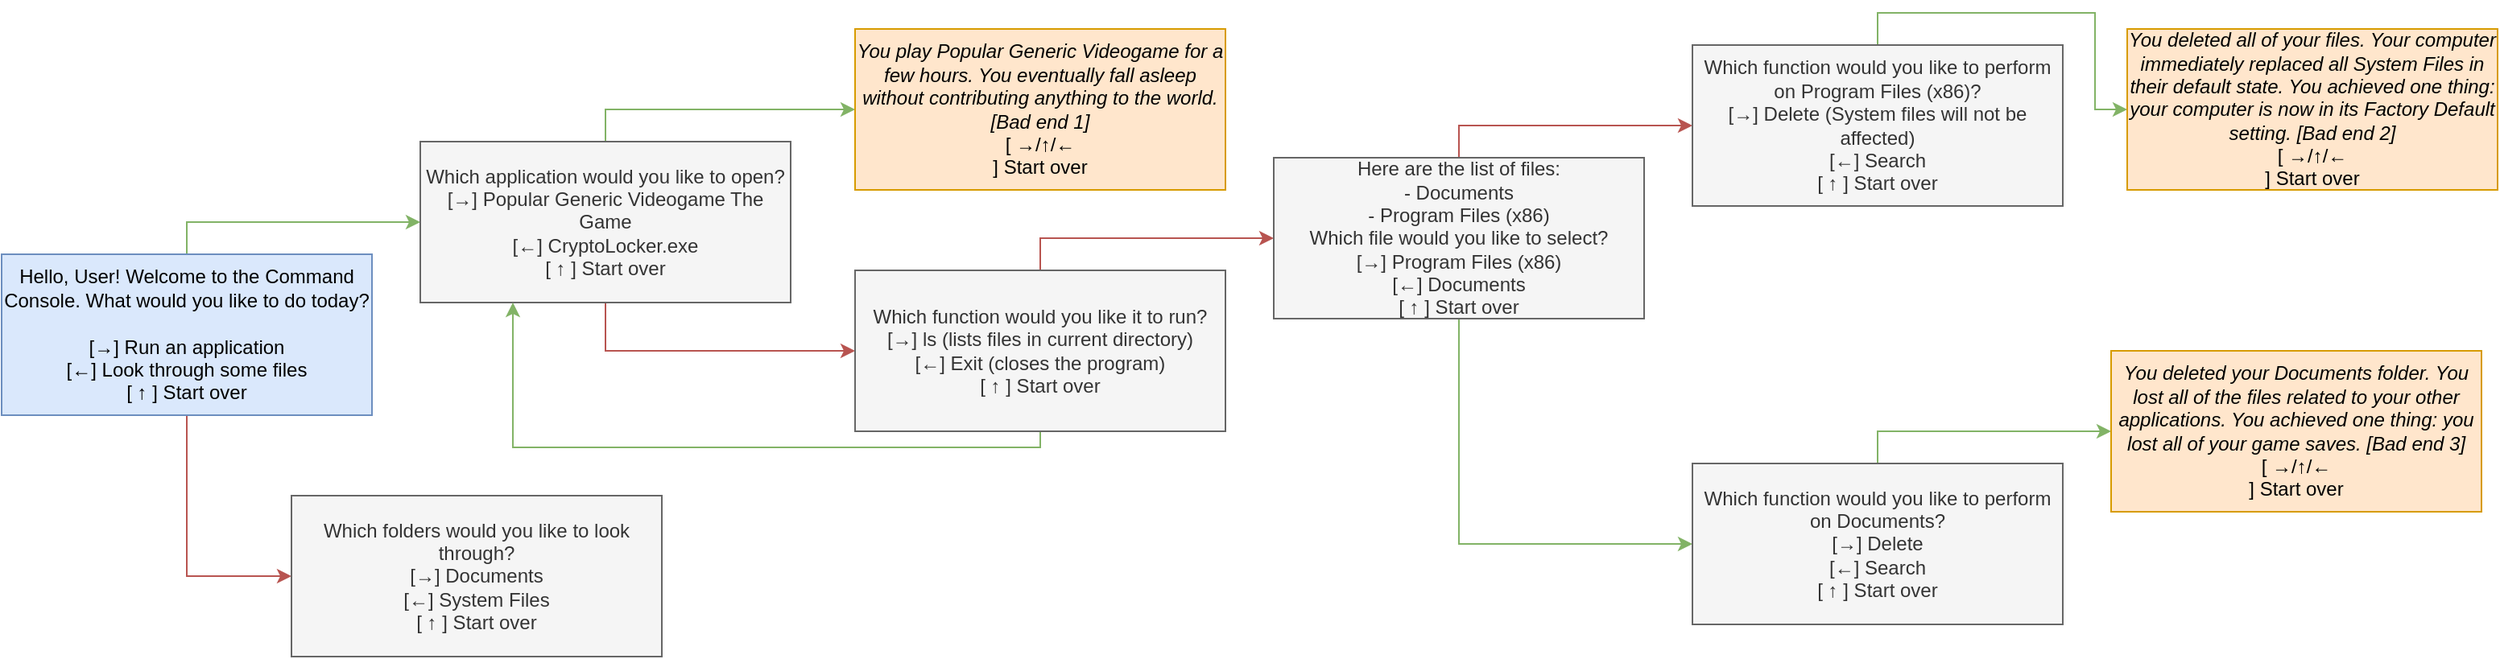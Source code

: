<mxfile version="13.3.7" type="github">
  <diagram id="C5RBs43oDa-KdzZeNtuy" name="Page-1">
    <mxGraphModel dx="1038" dy="580" grid="1" gridSize="10" guides="1" tooltips="1" connect="1" arrows="1" fold="1" page="1" pageScale="1" pageWidth="2339" pageHeight="3300" math="0" shadow="0">
      <root>
        <mxCell id="WIyWlLk6GJQsqaUBKTNV-0" />
        <mxCell id="WIyWlLk6GJQsqaUBKTNV-1" parent="WIyWlLk6GJQsqaUBKTNV-0" />
        <mxCell id="G_LtqzB8PGayeKmqLbbJ-5" style="edgeStyle=orthogonalEdgeStyle;rounded=0;orthogonalLoop=1;jettySize=auto;html=1;exitX=0.5;exitY=0;exitDx=0;exitDy=0;entryX=0;entryY=0.5;entryDx=0;entryDy=0;fillColor=#d5e8d4;strokeColor=#82b366;" parent="WIyWlLk6GJQsqaUBKTNV-1" source="G_LtqzB8PGayeKmqLbbJ-1" target="G_LtqzB8PGayeKmqLbbJ-3" edge="1">
          <mxGeometry relative="1" as="geometry" />
        </mxCell>
        <mxCell id="G_LtqzB8PGayeKmqLbbJ-8" style="edgeStyle=orthogonalEdgeStyle;rounded=0;orthogonalLoop=1;jettySize=auto;html=1;exitX=0.5;exitY=1;exitDx=0;exitDy=0;entryX=0;entryY=0.5;entryDx=0;entryDy=0;fillColor=#f8cecc;strokeColor=#b85450;" parent="WIyWlLk6GJQsqaUBKTNV-1" source="G_LtqzB8PGayeKmqLbbJ-1" target="G_LtqzB8PGayeKmqLbbJ-7" edge="1">
          <mxGeometry relative="1" as="geometry" />
        </mxCell>
        <mxCell id="G_LtqzB8PGayeKmqLbbJ-1" value="&lt;div&gt;Hello, User! Welcome to the Command Console. What would you like to do today?&lt;/div&gt;&lt;div&gt;&lt;br&gt;&lt;/div&gt;&lt;div&gt;[→] Run an application&lt;/div&gt;&lt;div&gt;[←] Look through some files&lt;/div&gt;&lt;div&gt;[ ↑ ] Start over&lt;/div&gt;" style="text;html=1;strokeColor=#6c8ebf;fillColor=#dae8fc;align=center;verticalAlign=middle;whiteSpace=wrap;rounded=0;" parent="WIyWlLk6GJQsqaUBKTNV-1" vertex="1">
          <mxGeometry x="30" y="170" width="230" height="100" as="geometry" />
        </mxCell>
        <mxCell id="rjlh_XGYD9krDsAeV4SP-3" style="edgeStyle=orthogonalEdgeStyle;rounded=0;orthogonalLoop=1;jettySize=auto;html=1;exitX=0.5;exitY=0;exitDx=0;exitDy=0;entryX=0;entryY=0.5;entryDx=0;entryDy=0;fillColor=#d5e8d4;strokeColor=#82b366;" parent="WIyWlLk6GJQsqaUBKTNV-1" source="G_LtqzB8PGayeKmqLbbJ-3" target="rjlh_XGYD9krDsAeV4SP-2" edge="1">
          <mxGeometry relative="1" as="geometry" />
        </mxCell>
        <mxCell id="rjlh_XGYD9krDsAeV4SP-4" style="edgeStyle=orthogonalEdgeStyle;rounded=0;orthogonalLoop=1;jettySize=auto;html=1;exitX=0.5;exitY=1;exitDx=0;exitDy=0;entryX=0;entryY=0.5;entryDx=0;entryDy=0;fillColor=#f8cecc;strokeColor=#b85450;" parent="WIyWlLk6GJQsqaUBKTNV-1" source="G_LtqzB8PGayeKmqLbbJ-3" target="rjlh_XGYD9krDsAeV4SP-1" edge="1">
          <mxGeometry relative="1" as="geometry" />
        </mxCell>
        <mxCell id="G_LtqzB8PGayeKmqLbbJ-3" value="&lt;div&gt;Which application would you like to open?&lt;/div&gt;&lt;div&gt;&lt;span&gt; &lt;/span&gt;[→] Popular Generic Videogame The Game&lt;/div&gt;&lt;div&gt;&lt;span&gt; &lt;/span&gt;[←] CryptoLocker.exe&lt;/div&gt;&lt;div&gt;&lt;span&gt; &lt;/span&gt;[ ↑ ] Start over&lt;/div&gt;" style="text;html=1;align=center;verticalAlign=middle;whiteSpace=wrap;rounded=0;fillColor=#f5f5f5;strokeColor=#666666;fontColor=#333333;" parent="WIyWlLk6GJQsqaUBKTNV-1" vertex="1">
          <mxGeometry x="290" y="100" width="230" height="100" as="geometry" />
        </mxCell>
        <mxCell id="G_LtqzB8PGayeKmqLbbJ-7" value="&lt;div&gt;Which folders would you like to look through?&lt;/div&gt;&lt;div&gt;&lt;span&gt; &lt;/span&gt;[→] Documents&lt;/div&gt;&lt;div&gt;&lt;span&gt; &lt;/span&gt;[←] System Files&lt;/div&gt;&lt;div&gt;&lt;span&gt; &lt;/span&gt;[ ↑ ] Start over&lt;/div&gt;" style="text;html=1;strokeColor=#666666;fillColor=#f5f5f5;align=center;verticalAlign=middle;whiteSpace=wrap;rounded=0;fontColor=#333333;" parent="WIyWlLk6GJQsqaUBKTNV-1" vertex="1">
          <mxGeometry x="210" y="320" width="230" height="100" as="geometry" />
        </mxCell>
        <mxCell id="rjlh_XGYD9krDsAeV4SP-5" style="edgeStyle=orthogonalEdgeStyle;rounded=0;orthogonalLoop=1;jettySize=auto;html=1;exitX=0.5;exitY=1;exitDx=0;exitDy=0;entryX=0.25;entryY=1;entryDx=0;entryDy=0;fillColor=#d5e8d4;strokeColor=#82b366;" parent="WIyWlLk6GJQsqaUBKTNV-1" source="rjlh_XGYD9krDsAeV4SP-1" target="G_LtqzB8PGayeKmqLbbJ-3" edge="1">
          <mxGeometry relative="1" as="geometry">
            <Array as="points">
              <mxPoint x="675" y="290" />
              <mxPoint x="347" y="290" />
            </Array>
          </mxGeometry>
        </mxCell>
        <mxCell id="rjlh_XGYD9krDsAeV4SP-7" style="edgeStyle=orthogonalEdgeStyle;rounded=0;orthogonalLoop=1;jettySize=auto;html=1;exitX=0.5;exitY=0;exitDx=0;exitDy=0;entryX=0;entryY=0.5;entryDx=0;entryDy=0;fillColor=#f8cecc;strokeColor=#b85450;" parent="WIyWlLk6GJQsqaUBKTNV-1" source="rjlh_XGYD9krDsAeV4SP-1" target="rjlh_XGYD9krDsAeV4SP-6" edge="1">
          <mxGeometry relative="1" as="geometry" />
        </mxCell>
        <mxCell id="rjlh_XGYD9krDsAeV4SP-1" value="&lt;div&gt;Which function would you like it to run?&lt;/div&gt;&lt;div&gt;&lt;span&gt; &lt;/span&gt;[→] ls (lists files in current directory)&lt;/div&gt;&lt;div&gt;&lt;span&gt; &lt;/span&gt;[←] Exit (closes the program)&lt;/div&gt;&lt;div&gt;&lt;span&gt; &lt;/span&gt;[ ↑ ] Start over&lt;/div&gt;" style="text;html=1;strokeColor=#666666;fillColor=#f5f5f5;align=center;verticalAlign=middle;whiteSpace=wrap;rounded=0;fontColor=#333333;" parent="WIyWlLk6GJQsqaUBKTNV-1" vertex="1">
          <mxGeometry x="560" y="180" width="230" height="100" as="geometry" />
        </mxCell>
        <mxCell id="rjlh_XGYD9krDsAeV4SP-2" value="&lt;i&gt;You play Popular Generic Videogame for a few hours. You eventually fall asleep without contributing anything to the world. [Bad end 1]&lt;br&gt;&lt;/i&gt;[ →/↑/←&lt;br&gt;] Start over&lt;i&gt;&lt;br&gt;&lt;/i&gt;" style="text;html=1;strokeColor=#d79b00;fillColor=#ffe6cc;align=center;verticalAlign=middle;whiteSpace=wrap;rounded=0;" parent="WIyWlLk6GJQsqaUBKTNV-1" vertex="1">
          <mxGeometry x="560" y="30" width="230" height="100" as="geometry" />
        </mxCell>
        <mxCell id="XwUO7sWHtHsJDQwBPcFf-2" style="edgeStyle=orthogonalEdgeStyle;rounded=0;orthogonalLoop=1;jettySize=auto;html=1;exitX=0.5;exitY=0;exitDx=0;exitDy=0;entryX=0;entryY=0.5;entryDx=0;entryDy=0;fillColor=#f8cecc;strokeColor=#b85450;" edge="1" parent="WIyWlLk6GJQsqaUBKTNV-1" source="rjlh_XGYD9krDsAeV4SP-6" target="XwUO7sWHtHsJDQwBPcFf-1">
          <mxGeometry relative="1" as="geometry" />
        </mxCell>
        <mxCell id="XwUO7sWHtHsJDQwBPcFf-4" style="edgeStyle=orthogonalEdgeStyle;rounded=0;orthogonalLoop=1;jettySize=auto;html=1;exitX=0.5;exitY=1;exitDx=0;exitDy=0;entryX=0;entryY=0.5;entryDx=0;entryDy=0;fillColor=#d5e8d4;strokeColor=#82b366;" edge="1" parent="WIyWlLk6GJQsqaUBKTNV-1" source="rjlh_XGYD9krDsAeV4SP-6" target="XwUO7sWHtHsJDQwBPcFf-3">
          <mxGeometry relative="1" as="geometry" />
        </mxCell>
        <mxCell id="rjlh_XGYD9krDsAeV4SP-6" value="&lt;div&gt;Here are the list of files:&lt;/div&gt;&lt;div&gt;- Documents&lt;/div&gt;&lt;div&gt;- Program Files (x86)&lt;br&gt;Which file would you like to select?&lt;/div&gt;&lt;div&gt;&lt;span&gt; &lt;/span&gt;[→] Program Files (x86)&lt;/div&gt;&lt;div&gt;&lt;span&gt; &lt;/span&gt;[←] Documents&lt;/div&gt;&lt;div&gt;&lt;span&gt; &lt;/span&gt;[ ↑ ] Start over&lt;/div&gt;" style="text;html=1;strokeColor=#666666;fillColor=#f5f5f5;align=center;verticalAlign=middle;whiteSpace=wrap;rounded=0;fontColor=#333333;" parent="WIyWlLk6GJQsqaUBKTNV-1" vertex="1">
          <mxGeometry x="820" y="110" width="230" height="100" as="geometry" />
        </mxCell>
        <mxCell id="XwUO7sWHtHsJDQwBPcFf-8" style="edgeStyle=orthogonalEdgeStyle;rounded=0;orthogonalLoop=1;jettySize=auto;html=1;exitX=0.5;exitY=0;exitDx=0;exitDy=0;fillColor=#d5e8d4;strokeColor=#82b366;" edge="1" parent="WIyWlLk6GJQsqaUBKTNV-1" source="XwUO7sWHtHsJDQwBPcFf-1" target="XwUO7sWHtHsJDQwBPcFf-7">
          <mxGeometry relative="1" as="geometry" />
        </mxCell>
        <mxCell id="XwUO7sWHtHsJDQwBPcFf-1" value="&lt;div&gt;Which function would you like to perform on Program Files (x86)?&lt;/div&gt;&lt;div&gt;&lt;span&gt; &lt;/span&gt;[→] Delete (System files will not be affected)&lt;/div&gt;&lt;div&gt;&lt;span&gt; &lt;/span&gt;[←] Search&lt;/div&gt;&lt;div&gt;&lt;span&gt; &lt;/span&gt;[ ↑ ] Start over&lt;/div&gt;" style="text;html=1;strokeColor=#666666;fillColor=#f5f5f5;align=center;verticalAlign=middle;whiteSpace=wrap;rounded=0;fontColor=#333333;" vertex="1" parent="WIyWlLk6GJQsqaUBKTNV-1">
          <mxGeometry x="1080" y="40" width="230" height="100" as="geometry" />
        </mxCell>
        <mxCell id="XwUO7sWHtHsJDQwBPcFf-10" style="edgeStyle=orthogonalEdgeStyle;rounded=0;orthogonalLoop=1;jettySize=auto;html=1;exitX=0.5;exitY=0;exitDx=0;exitDy=0;entryX=0;entryY=0.5;entryDx=0;entryDy=0;fillColor=#d5e8d4;strokeColor=#82b366;" edge="1" parent="WIyWlLk6GJQsqaUBKTNV-1" source="XwUO7sWHtHsJDQwBPcFf-3" target="XwUO7sWHtHsJDQwBPcFf-9">
          <mxGeometry relative="1" as="geometry" />
        </mxCell>
        <mxCell id="XwUO7sWHtHsJDQwBPcFf-3" value="&lt;div&gt;Which function would you like to perform on Documents?&lt;/div&gt;&lt;div&gt;&lt;span&gt; &lt;/span&gt;[→] Delete&lt;/div&gt;&lt;div&gt;&lt;span&gt; &lt;/span&gt;[←] Search&lt;/div&gt;&lt;div&gt;&lt;span&gt; &lt;/span&gt;[ ↑ ] Start over&lt;/div&gt;" style="text;html=1;strokeColor=#666666;fillColor=#f5f5f5;align=center;verticalAlign=middle;whiteSpace=wrap;rounded=0;fontColor=#333333;" vertex="1" parent="WIyWlLk6GJQsqaUBKTNV-1">
          <mxGeometry x="1080" y="300" width="230" height="100" as="geometry" />
        </mxCell>
        <mxCell id="XwUO7sWHtHsJDQwBPcFf-7" value="&lt;i&gt;You deleted all of your files. Your computer immediately replaced all System Files in their default state. You achieved one thing: your computer is now in its Factory Default setting. [Bad end 2]&lt;br&gt;&lt;/i&gt;[ →/↑/←&lt;br&gt;] Start over&lt;i&gt;&lt;br&gt;&lt;/i&gt;" style="text;html=1;strokeColor=#d79b00;fillColor=#ffe6cc;align=center;verticalAlign=middle;whiteSpace=wrap;rounded=0;" vertex="1" parent="WIyWlLk6GJQsqaUBKTNV-1">
          <mxGeometry x="1350" y="30" width="230" height="100" as="geometry" />
        </mxCell>
        <mxCell id="XwUO7sWHtHsJDQwBPcFf-9" value="&lt;i&gt;You deleted your Documents folder. You lost all of the files related to your other applications. You achieved one thing: you lost all of your game saves. [Bad end 3]&lt;br&gt;&lt;/i&gt;[ →/↑/←&lt;br&gt;] Start over&lt;i&gt;&lt;br&gt;&lt;/i&gt;" style="text;html=1;strokeColor=#d79b00;fillColor=#ffe6cc;align=center;verticalAlign=middle;whiteSpace=wrap;rounded=0;" vertex="1" parent="WIyWlLk6GJQsqaUBKTNV-1">
          <mxGeometry x="1340" y="230" width="230" height="100" as="geometry" />
        </mxCell>
      </root>
    </mxGraphModel>
  </diagram>
</mxfile>
